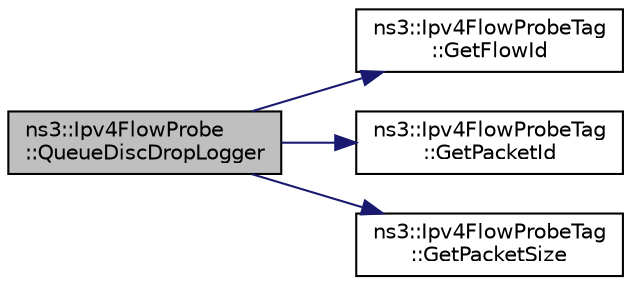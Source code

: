 digraph "ns3::Ipv4FlowProbe::QueueDiscDropLogger"
{
  edge [fontname="Helvetica",fontsize="10",labelfontname="Helvetica",labelfontsize="10"];
  node [fontname="Helvetica",fontsize="10",shape=record];
  rankdir="LR";
  Node1 [label="ns3::Ipv4FlowProbe\l::QueueDiscDropLogger",height=0.2,width=0.4,color="black", fillcolor="grey75", style="filled", fontcolor="black"];
  Node1 -> Node2 [color="midnightblue",fontsize="10",style="solid"];
  Node2 [label="ns3::Ipv4FlowProbeTag\l::GetFlowId",height=0.2,width=0.4,color="black", fillcolor="white", style="filled",URL="$d4/dfc/classns3_1_1Ipv4FlowProbeTag.html#a1476b97f2cf8cd07a7d585c36b33884d",tooltip="Set the flow identifier. "];
  Node1 -> Node3 [color="midnightblue",fontsize="10",style="solid"];
  Node3 [label="ns3::Ipv4FlowProbeTag\l::GetPacketId",height=0.2,width=0.4,color="black", fillcolor="white", style="filled",URL="$d4/dfc/classns3_1_1Ipv4FlowProbeTag.html#a802f284968ab324fbb4858d917c0ff05",tooltip="Set the packet identifier. "];
  Node1 -> Node4 [color="midnightblue",fontsize="10",style="solid"];
  Node4 [label="ns3::Ipv4FlowProbeTag\l::GetPacketSize",height=0.2,width=0.4,color="black", fillcolor="white", style="filled",URL="$d4/dfc/classns3_1_1Ipv4FlowProbeTag.html#ac4d9a3a9b9e9683bc4e10e83fb96531a",tooltip="Get the packet size. "];
}

